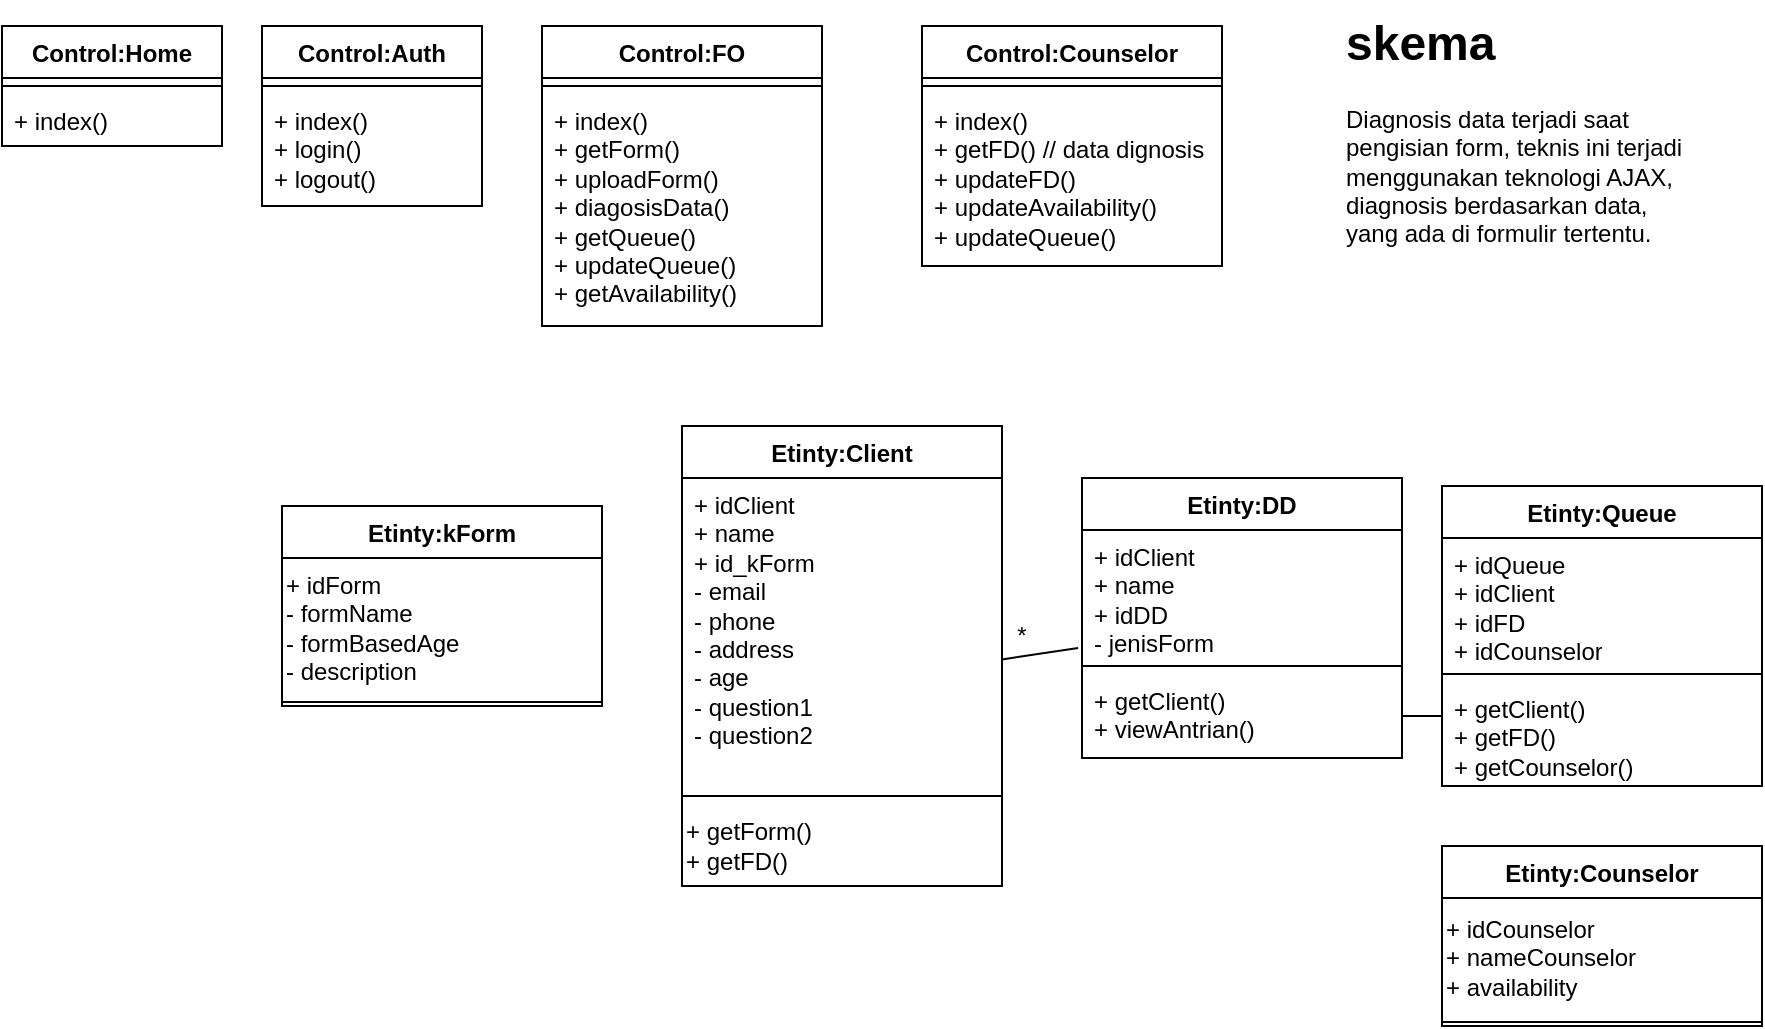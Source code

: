 <mxfile version="24.9.0">
  <diagram name="Page-1" id="KMwcI6bS_wRoA6phkeQ-">
    <mxGraphModel dx="607" dy="323" grid="1" gridSize="10" guides="1" tooltips="1" connect="1" arrows="1" fold="1" page="1" pageScale="1" pageWidth="850" pageHeight="1100" math="0" shadow="0">
      <root>
        <mxCell id="0" />
        <mxCell id="1" parent="0" />
        <mxCell id="JW8OHUgVRJeFFy1cACJR-1" value="Etinty:Client" style="swimlane;fontStyle=1;align=center;verticalAlign=top;childLayout=stackLayout;horizontal=1;startSize=26;horizontalStack=0;resizeParent=1;resizeParentMax=0;resizeLast=0;collapsible=1;marginBottom=0;whiteSpace=wrap;html=1;" parent="1" vertex="1">
          <mxGeometry x="350" y="230" width="160" height="230" as="geometry">
            <mxRectangle x="100" y="190" width="110" height="30" as="alternateBounds" />
          </mxGeometry>
        </mxCell>
        <mxCell id="JW8OHUgVRJeFFy1cACJR-2" value="+ idClient&lt;div&gt;+ name&lt;/div&gt;&lt;div&gt;+ id_kForm&lt;/div&gt;&lt;div&gt;- email&lt;/div&gt;&lt;div&gt;- phone&lt;br&gt;- address&lt;br&gt;- age&lt;/div&gt;&lt;div&gt;- question1&lt;/div&gt;&lt;div&gt;-&amp;nbsp;&lt;span style=&quot;background-color: initial;&quot;&gt;question2&lt;/span&gt;&lt;/div&gt;" style="text;strokeColor=none;fillColor=none;align=left;verticalAlign=top;spacingLeft=4;spacingRight=4;overflow=hidden;rotatable=0;points=[[0,0.5],[1,0.5]];portConstraint=eastwest;whiteSpace=wrap;html=1;" parent="JW8OHUgVRJeFFy1cACJR-1" vertex="1">
          <mxGeometry y="26" width="160" height="154" as="geometry" />
        </mxCell>
        <mxCell id="4o9O4QvevvmpRq7N-rq--6" value="" style="line;strokeWidth=1;fillColor=none;align=left;verticalAlign=middle;spacingTop=-1;spacingLeft=3;spacingRight=3;rotatable=0;labelPosition=right;points=[];portConstraint=eastwest;strokeColor=inherit;" vertex="1" parent="JW8OHUgVRJeFFy1cACJR-1">
          <mxGeometry y="180" width="160" height="10" as="geometry" />
        </mxCell>
        <mxCell id="4o9O4QvevvmpRq7N-rq--8" value="+ getForm()&lt;div&gt;+ getFD()&lt;/div&gt;" style="text;html=1;align=left;verticalAlign=middle;resizable=0;points=[];autosize=1;strokeColor=none;fillColor=none;" vertex="1" parent="JW8OHUgVRJeFFy1cACJR-1">
          <mxGeometry y="190" width="160" height="40" as="geometry" />
        </mxCell>
        <mxCell id="JW8OHUgVRJeFFy1cACJR-5" value="Etinty:Queue" style="swimlane;fontStyle=1;align=center;verticalAlign=top;childLayout=stackLayout;horizontal=1;startSize=26;horizontalStack=0;resizeParent=1;resizeParentMax=0;resizeLast=0;collapsible=1;marginBottom=0;whiteSpace=wrap;html=1;" parent="1" vertex="1">
          <mxGeometry x="730" y="260" width="160" height="150" as="geometry" />
        </mxCell>
        <mxCell id="JW8OHUgVRJeFFy1cACJR-6" value="&lt;div&gt;+ idQueue&lt;/div&gt;+ idClient&lt;br&gt;+ idFD&lt;br&gt;+ idCounselor" style="text;strokeColor=none;fillColor=none;align=left;verticalAlign=top;spacingLeft=4;spacingRight=4;overflow=hidden;rotatable=0;points=[[0,0.5],[1,0.5]];portConstraint=eastwest;whiteSpace=wrap;html=1;" parent="JW8OHUgVRJeFFy1cACJR-5" vertex="1">
          <mxGeometry y="26" width="160" height="64" as="geometry" />
        </mxCell>
        <mxCell id="JW8OHUgVRJeFFy1cACJR-7" value="" style="line;strokeWidth=1;fillColor=none;align=left;verticalAlign=middle;spacingTop=-1;spacingLeft=3;spacingRight=3;rotatable=0;labelPosition=right;points=[];portConstraint=eastwest;strokeColor=inherit;" parent="JW8OHUgVRJeFFy1cACJR-5" vertex="1">
          <mxGeometry y="90" width="160" height="8" as="geometry" />
        </mxCell>
        <mxCell id="JW8OHUgVRJeFFy1cACJR-8" value="+ getClient()&lt;br&gt;+ getFD()&lt;div&gt;+ getCounselor()&lt;/div&gt;" style="text;strokeColor=none;fillColor=none;align=left;verticalAlign=top;spacingLeft=4;spacingRight=4;overflow=hidden;rotatable=0;points=[[0,0.5],[1,0.5]];portConstraint=eastwest;whiteSpace=wrap;html=1;" parent="JW8OHUgVRJeFFy1cACJR-5" vertex="1">
          <mxGeometry y="98" width="160" height="52" as="geometry" />
        </mxCell>
        <mxCell id="JW8OHUgVRJeFFy1cACJR-13" value="Control:FO" style="swimlane;fontStyle=1;align=center;verticalAlign=top;childLayout=stackLayout;horizontal=1;startSize=26;horizontalStack=0;resizeParent=1;resizeParentMax=0;resizeLast=0;collapsible=1;marginBottom=0;whiteSpace=wrap;html=1;" parent="1" vertex="1">
          <mxGeometry x="280" y="30" width="140" height="150" as="geometry" />
        </mxCell>
        <mxCell id="JW8OHUgVRJeFFy1cACJR-14" value="" style="line;strokeWidth=1;fillColor=none;align=left;verticalAlign=middle;spacingTop=-1;spacingLeft=3;spacingRight=3;rotatable=0;labelPosition=right;points=[];portConstraint=eastwest;strokeColor=inherit;" parent="JW8OHUgVRJeFFy1cACJR-13" vertex="1">
          <mxGeometry y="26" width="140" height="8" as="geometry" />
        </mxCell>
        <mxCell id="JW8OHUgVRJeFFy1cACJR-15" value="+ index()&amp;nbsp;&lt;br&gt;+ getForm()&amp;nbsp;&lt;div&gt;+ uploadForm()&lt;/div&gt;&lt;div&gt;+ diagosisData()&lt;br&gt;+ getQueue()&lt;br&gt;+ updateQueue()&lt;/div&gt;&lt;div&gt;+ getAvailability()&lt;/div&gt;" style="text;strokeColor=none;fillColor=none;align=left;verticalAlign=top;spacingLeft=4;spacingRight=4;overflow=hidden;rotatable=0;points=[[0,0.5],[1,0.5]];portConstraint=eastwest;whiteSpace=wrap;html=1;" parent="JW8OHUgVRJeFFy1cACJR-13" vertex="1">
          <mxGeometry y="34" width="140" height="116" as="geometry" />
        </mxCell>
        <mxCell id="JW8OHUgVRJeFFy1cACJR-16" value="Etinty:DD" style="swimlane;fontStyle=1;align=center;verticalAlign=top;childLayout=stackLayout;horizontal=1;startSize=26;horizontalStack=0;resizeParent=1;resizeParentMax=0;resizeLast=0;collapsible=1;marginBottom=0;whiteSpace=wrap;html=1;" parent="1" vertex="1">
          <mxGeometry x="550" y="256" width="160" height="140" as="geometry" />
        </mxCell>
        <mxCell id="JW8OHUgVRJeFFy1cACJR-17" value="+ idClient&lt;br&gt;+ name&lt;br&gt;+ idDD&lt;br&gt;- jenisForm&lt;br&gt;- waktuMengisiForm" style="text;strokeColor=none;fillColor=none;align=left;verticalAlign=top;spacingLeft=4;spacingRight=4;overflow=hidden;rotatable=0;points=[[0,0.5],[1,0.5]];portConstraint=eastwest;whiteSpace=wrap;html=1;" parent="JW8OHUgVRJeFFy1cACJR-16" vertex="1">
          <mxGeometry y="26" width="160" height="64" as="geometry" />
        </mxCell>
        <mxCell id="JW8OHUgVRJeFFy1cACJR-18" value="" style="line;strokeWidth=1;fillColor=none;align=left;verticalAlign=middle;spacingTop=-1;spacingLeft=3;spacingRight=3;rotatable=0;labelPosition=right;points=[];portConstraint=eastwest;strokeColor=inherit;" parent="JW8OHUgVRJeFFy1cACJR-16" vertex="1">
          <mxGeometry y="90" width="160" height="8" as="geometry" />
        </mxCell>
        <mxCell id="JW8OHUgVRJeFFy1cACJR-19" value="+ getClient()&lt;br&gt;+ viewAntrian()&amp;nbsp;" style="text;strokeColor=none;fillColor=none;align=left;verticalAlign=top;spacingLeft=4;spacingRight=4;overflow=hidden;rotatable=0;points=[[0,0.5],[1,0.5]];portConstraint=eastwest;whiteSpace=wrap;html=1;" parent="JW8OHUgVRJeFFy1cACJR-16" vertex="1">
          <mxGeometry y="98" width="160" height="42" as="geometry" />
        </mxCell>
        <mxCell id="JW8OHUgVRJeFFy1cACJR-20" value="Etinty:Counselor" style="swimlane;fontStyle=1;align=center;verticalAlign=top;childLayout=stackLayout;horizontal=1;startSize=26;horizontalStack=0;resizeParent=1;resizeParentMax=0;resizeLast=0;collapsible=1;marginBottom=0;whiteSpace=wrap;html=1;" parent="1" vertex="1">
          <mxGeometry x="730" y="440" width="160" height="90" as="geometry" />
        </mxCell>
        <mxCell id="aHumnUk_EUE7L_vE3pF2-13" value="+ idCounselor&lt;div&gt;+ nameCounselor&lt;/div&gt;&lt;div&gt;+ availability&lt;/div&gt;" style="text;html=1;align=left;verticalAlign=middle;resizable=0;points=[];autosize=1;strokeColor=none;fillColor=none;" parent="JW8OHUgVRJeFFy1cACJR-20" vertex="1">
          <mxGeometry y="26" width="160" height="60" as="geometry" />
        </mxCell>
        <mxCell id="JW8OHUgVRJeFFy1cACJR-22" value="" style="line;strokeWidth=1;fillColor=none;align=left;verticalAlign=middle;spacingTop=-1;spacingLeft=3;spacingRight=3;rotatable=0;labelPosition=right;points=[];portConstraint=eastwest;strokeColor=inherit;" parent="JW8OHUgVRJeFFy1cACJR-20" vertex="1">
          <mxGeometry y="86" width="160" height="4" as="geometry" />
        </mxCell>
        <mxCell id="i3VzfphMCQXfi6lSR8sE-1" value="" style="endArrow=none;html=1;rounded=0;entryX=1;entryY=0.589;entryDx=0;entryDy=0;exitX=-0.012;exitY=0.922;exitDx=0;exitDy=0;exitPerimeter=0;entryPerimeter=0;" parent="1" source="JW8OHUgVRJeFFy1cACJR-17" target="JW8OHUgVRJeFFy1cACJR-2" edge="1">
          <mxGeometry width="50" height="50" relative="1" as="geometry">
            <mxPoint x="710" y="300" as="sourcePoint" />
            <mxPoint x="760" y="250" as="targetPoint" />
          </mxGeometry>
        </mxCell>
        <mxCell id="1QGbozXHraVmk9afBFof-5" value="Control:Auth" style="swimlane;fontStyle=1;align=center;verticalAlign=top;childLayout=stackLayout;horizontal=1;startSize=26;horizontalStack=0;resizeParent=1;resizeParentMax=0;resizeLast=0;collapsible=1;marginBottom=0;whiteSpace=wrap;html=1;" parent="1" vertex="1">
          <mxGeometry x="140" y="30" width="110" height="90" as="geometry" />
        </mxCell>
        <mxCell id="1QGbozXHraVmk9afBFof-6" value="" style="line;strokeWidth=1;fillColor=none;align=left;verticalAlign=middle;spacingTop=-1;spacingLeft=3;spacingRight=3;rotatable=0;labelPosition=right;points=[];portConstraint=eastwest;strokeColor=inherit;" parent="1QGbozXHraVmk9afBFof-5" vertex="1">
          <mxGeometry y="26" width="110" height="8" as="geometry" />
        </mxCell>
        <mxCell id="1QGbozXHraVmk9afBFof-7" value="+ index()&lt;div&gt;+ login()&lt;br&gt;&lt;div&gt;+ logout()&lt;/div&gt;&lt;/div&gt;" style="text;strokeColor=none;fillColor=none;align=left;verticalAlign=top;spacingLeft=4;spacingRight=4;overflow=hidden;rotatable=0;points=[[0,0.5],[1,0.5]];portConstraint=eastwest;whiteSpace=wrap;html=1;" parent="1QGbozXHraVmk9afBFof-5" vertex="1">
          <mxGeometry y="34" width="110" height="56" as="geometry" />
        </mxCell>
        <mxCell id="aHumnUk_EUE7L_vE3pF2-3" value="Control:Counselor" style="swimlane;fontStyle=1;align=center;verticalAlign=top;childLayout=stackLayout;horizontal=1;startSize=26;horizontalStack=0;resizeParent=1;resizeParentMax=0;resizeLast=0;collapsible=1;marginBottom=0;whiteSpace=wrap;html=1;" parent="1" vertex="1">
          <mxGeometry x="470" y="30" width="150" height="120" as="geometry" />
        </mxCell>
        <mxCell id="aHumnUk_EUE7L_vE3pF2-4" value="" style="line;strokeWidth=1;fillColor=none;align=left;verticalAlign=middle;spacingTop=-1;spacingLeft=3;spacingRight=3;rotatable=0;labelPosition=right;points=[];portConstraint=eastwest;strokeColor=inherit;" parent="aHumnUk_EUE7L_vE3pF2-3" vertex="1">
          <mxGeometry y="26" width="150" height="8" as="geometry" />
        </mxCell>
        <mxCell id="aHumnUk_EUE7L_vE3pF2-5" value="+ index()&amp;nbsp;&lt;br&gt;+ getFD() // data dignosis&lt;div&gt;+ updateFD()&amp;nbsp;&lt;div&gt;+ updateAvailability()&lt;/div&gt;&lt;/div&gt;&lt;div&gt;+ updateQueue()&lt;/div&gt;" style="text;strokeColor=none;fillColor=none;align=left;verticalAlign=top;spacingLeft=4;spacingRight=4;overflow=hidden;rotatable=0;points=[[0,0.5],[1,0.5]];portConstraint=eastwest;whiteSpace=wrap;html=1;" parent="aHumnUk_EUE7L_vE3pF2-3" vertex="1">
          <mxGeometry y="34" width="150" height="86" as="geometry" />
        </mxCell>
        <mxCell id="aHumnUk_EUE7L_vE3pF2-6" value="Control:Home" style="swimlane;fontStyle=1;align=center;verticalAlign=top;childLayout=stackLayout;horizontal=1;startSize=26;horizontalStack=0;resizeParent=1;resizeParentMax=0;resizeLast=0;collapsible=1;marginBottom=0;whiteSpace=wrap;html=1;" parent="1" vertex="1">
          <mxGeometry x="10" y="30" width="110" height="60" as="geometry" />
        </mxCell>
        <mxCell id="aHumnUk_EUE7L_vE3pF2-7" value="" style="line;strokeWidth=1;fillColor=none;align=left;verticalAlign=middle;spacingTop=-1;spacingLeft=3;spacingRight=3;rotatable=0;labelPosition=right;points=[];portConstraint=eastwest;strokeColor=inherit;" parent="aHumnUk_EUE7L_vE3pF2-6" vertex="1">
          <mxGeometry y="26" width="110" height="8" as="geometry" />
        </mxCell>
        <mxCell id="aHumnUk_EUE7L_vE3pF2-8" value="+ index()" style="text;strokeColor=none;fillColor=none;align=left;verticalAlign=top;spacingLeft=4;spacingRight=4;overflow=hidden;rotatable=0;points=[[0,0.5],[1,0.5]];portConstraint=eastwest;whiteSpace=wrap;html=1;" parent="aHumnUk_EUE7L_vE3pF2-6" vertex="1">
          <mxGeometry y="34" width="110" height="26" as="geometry" />
        </mxCell>
        <mxCell id="aHumnUk_EUE7L_vE3pF2-9" value="&lt;h1 style=&quot;margin-top: 0px;&quot;&gt;&lt;font&gt;skema&lt;/font&gt;&lt;/h1&gt;&lt;div&gt;&lt;font&gt;Diagnosis data terjadi saat pengisian form, teknis ini terjadi&lt;/font&gt;&lt;/div&gt;&lt;div&gt;&lt;font&gt;menggunakan teknologi AJAX,&amp;nbsp;&lt;/font&gt;&lt;/div&gt;&lt;div&gt;&lt;font&gt;diagnosis berdasarkan data, yang ada di formulir tertentu.&lt;/font&gt;&lt;/div&gt;" style="text;html=1;whiteSpace=wrap;overflow=hidden;rounded=0;" parent="1" vertex="1">
          <mxGeometry x="680" y="17.5" width="180" height="145" as="geometry" />
        </mxCell>
        <mxCell id="aHumnUk_EUE7L_vE3pF2-11" value="*" style="text;html=1;align=center;verticalAlign=middle;whiteSpace=wrap;rounded=0;" parent="1" vertex="1">
          <mxGeometry x="490" y="320" width="60" height="30" as="geometry" />
        </mxCell>
        <mxCell id="aHumnUk_EUE7L_vE3pF2-16" value="" style="edgeStyle=orthogonalEdgeStyle;rounded=0;orthogonalLoop=1;jettySize=auto;html=1;endArrow=none;endFill=0;" parent="1" source="JW8OHUgVRJeFFy1cACJR-19" target="JW8OHUgVRJeFFy1cACJR-8" edge="1">
          <mxGeometry relative="1" as="geometry">
            <Array as="points">
              <mxPoint x="730" y="384" />
              <mxPoint x="730" y="384" />
            </Array>
          </mxGeometry>
        </mxCell>
        <mxCell id="4o9O4QvevvmpRq7N-rq--1" value="Etinty:k&lt;span style=&quot;color: rgba(0, 0, 0, 0); font-family: monospace; font-size: 0px; font-weight: 400; text-align: start; text-wrap-mode: nowrap;&quot;&gt;%3CmxGraphModel%3E%3Croot%3E%3CmxCell%20id%3D%220%22%2F%3E%3CmxCell%20id%3D%221%22%20parent%3D%220%22%2F%3E%3CmxCell%20id%3D%222%22%20value%3D%22%22%20style%3D%22line%3BstrokeWidth%3D1%3BfillColor%3Dnone%3Balign%3Dleft%3BverticalAlign%3Dmiddle%3BspacingTop%3D-1%3BspacingLeft%3D3%3BspacingRight%3D3%3Brotatable%3D0%3BlabelPosition%3Dright%3Bpoints%3D%5B%5D%3BportConstraint%3Deastwest%3BstrokeColor%3Dinherit%3B%22%20vertex%3D%221%22%20parent%3D%221%22%3E%3CmxGeometry%20x%3D%22550%22%20y%3D%22346%22%20width%3D%22160%22%20height%3D%228%22%20as%3D%22geometry%22%2F%3E%3C%2FmxCell%3E%3C%2Froot%3E%3C%2FmxGraphModel%3E&lt;/span&gt;Form" style="swimlane;fontStyle=1;align=center;verticalAlign=top;childLayout=stackLayout;horizontal=1;startSize=26;horizontalStack=0;resizeParent=1;resizeParentMax=0;resizeLast=0;collapsible=1;marginBottom=0;whiteSpace=wrap;html=1;" vertex="1" parent="1">
          <mxGeometry x="150" y="270" width="160" height="100" as="geometry" />
        </mxCell>
        <mxCell id="4o9O4QvevvmpRq7N-rq--2" value="+ idForm&lt;div&gt;- formName&lt;/div&gt;&lt;div&gt;- formBasedAge&lt;/div&gt;&lt;div&gt;- description&lt;/div&gt;" style="text;html=1;align=left;verticalAlign=middle;resizable=0;points=[];autosize=1;strokeColor=none;fillColor=none;" vertex="1" parent="4o9O4QvevvmpRq7N-rq--1">
          <mxGeometry y="26" width="160" height="70" as="geometry" />
        </mxCell>
        <mxCell id="4o9O4QvevvmpRq7N-rq--3" value="" style="line;strokeWidth=1;fillColor=none;align=left;verticalAlign=middle;spacingTop=-1;spacingLeft=3;spacingRight=3;rotatable=0;labelPosition=right;points=[];portConstraint=eastwest;strokeColor=inherit;" vertex="1" parent="4o9O4QvevvmpRq7N-rq--1">
          <mxGeometry y="96" width="160" height="4" as="geometry" />
        </mxCell>
      </root>
    </mxGraphModel>
  </diagram>
</mxfile>
